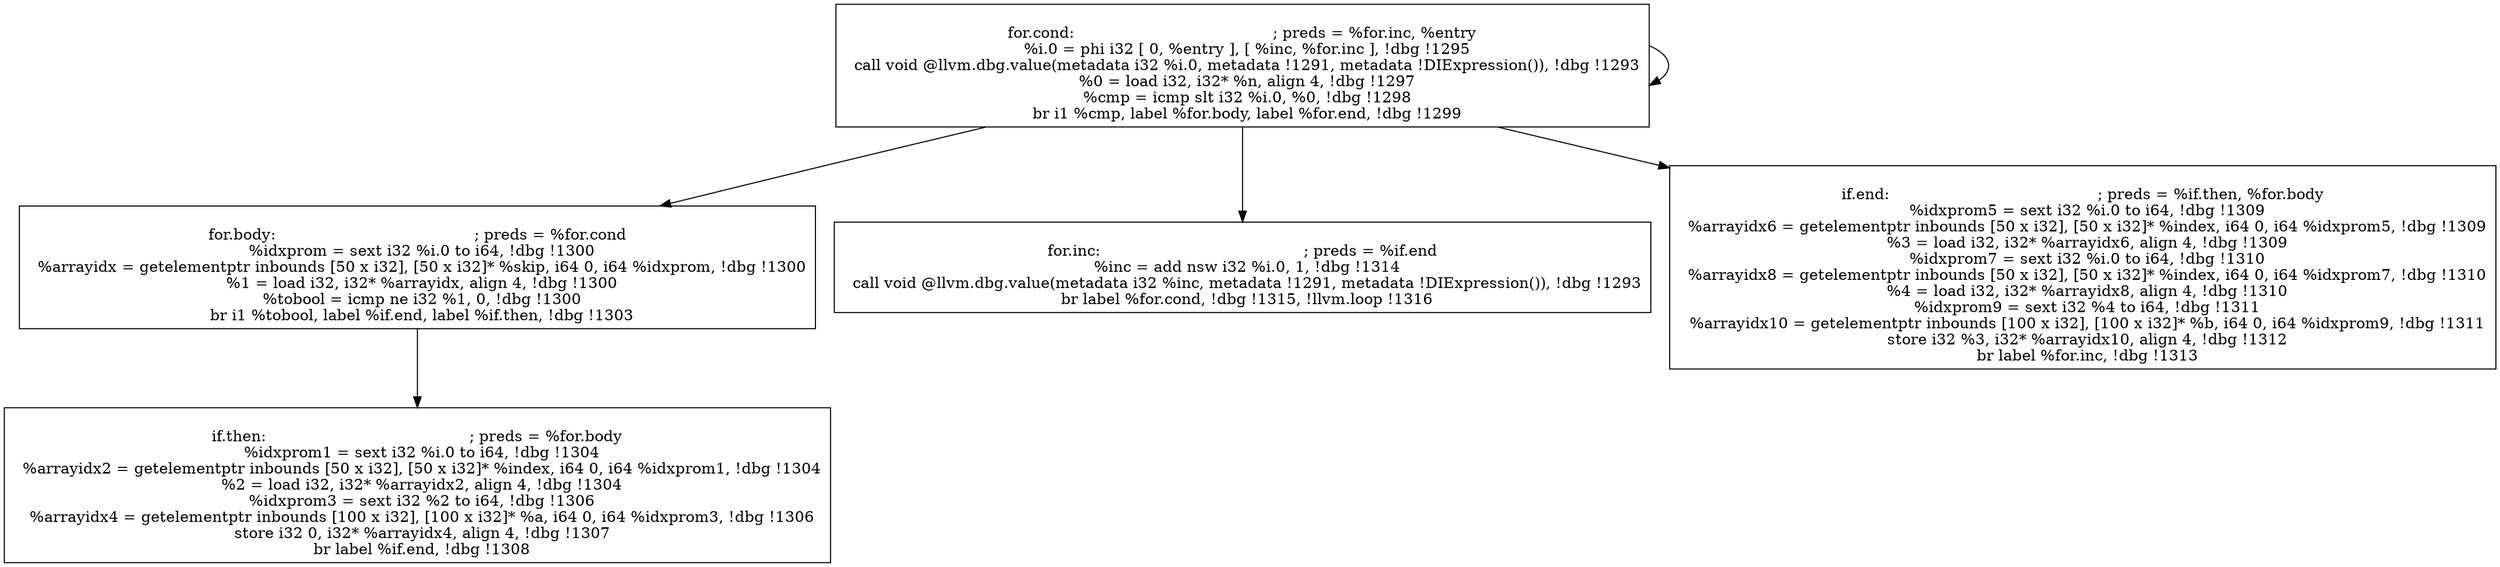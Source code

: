 
digraph G {


node44 [label="
for.body:                                         ; preds = %for.cond
  %idxprom = sext i32 %i.0 to i64, !dbg !1300
  %arrayidx = getelementptr inbounds [50 x i32], [50 x i32]* %skip, i64 0, i64 %idxprom, !dbg !1300
  %1 = load i32, i32* %arrayidx, align 4, !dbg !1300
  %tobool = icmp ne i32 %1, 0, !dbg !1300
  br i1 %tobool, label %if.end, label %if.then, !dbg !1303
",shape=rectangle ]
node43 [label="
for.cond:                                         ; preds = %for.inc, %entry
  %i.0 = phi i32 [ 0, %entry ], [ %inc, %for.inc ], !dbg !1295
  call void @llvm.dbg.value(metadata i32 %i.0, metadata !1291, metadata !DIExpression()), !dbg !1293
  %0 = load i32, i32* %n, align 4, !dbg !1297
  %cmp = icmp slt i32 %i.0, %0, !dbg !1298
  br i1 %cmp, label %for.body, label %for.end, !dbg !1299
",shape=rectangle ]
node42 [label="
if.then:                                          ; preds = %for.body
  %idxprom1 = sext i32 %i.0 to i64, !dbg !1304
  %arrayidx2 = getelementptr inbounds [50 x i32], [50 x i32]* %index, i64 0, i64 %idxprom1, !dbg !1304
  %2 = load i32, i32* %arrayidx2, align 4, !dbg !1304
  %idxprom3 = sext i32 %2 to i64, !dbg !1306
  %arrayidx4 = getelementptr inbounds [100 x i32], [100 x i32]* %a, i64 0, i64 %idxprom3, !dbg !1306
  store i32 0, i32* %arrayidx4, align 4, !dbg !1307
  br label %if.end, !dbg !1308
",shape=rectangle ]
node40 [label="
for.inc:                                          ; preds = %if.end
  %inc = add nsw i32 %i.0, 1, !dbg !1314
  call void @llvm.dbg.value(metadata i32 %inc, metadata !1291, metadata !DIExpression()), !dbg !1293
  br label %for.cond, !dbg !1315, !llvm.loop !1316
",shape=rectangle ]
node41 [label="
if.end:                                           ; preds = %if.then, %for.body
  %idxprom5 = sext i32 %i.0 to i64, !dbg !1309
  %arrayidx6 = getelementptr inbounds [50 x i32], [50 x i32]* %index, i64 0, i64 %idxprom5, !dbg !1309
  %3 = load i32, i32* %arrayidx6, align 4, !dbg !1309
  %idxprom7 = sext i32 %i.0 to i64, !dbg !1310
  %arrayidx8 = getelementptr inbounds [50 x i32], [50 x i32]* %index, i64 0, i64 %idxprom7, !dbg !1310
  %4 = load i32, i32* %arrayidx8, align 4, !dbg !1310
  %idxprom9 = sext i32 %4 to i64, !dbg !1311
  %arrayidx10 = getelementptr inbounds [100 x i32], [100 x i32]* %b, i64 0, i64 %idxprom9, !dbg !1311
  store i32 %3, i32* %arrayidx10, align 4, !dbg !1312
  br label %for.inc, !dbg !1313
",shape=rectangle ]

node43->node41 [ ]
node43->node40 [ ]
node44->node42 [ ]
node43->node44 [ ]
node43->node43 [ ]


}
